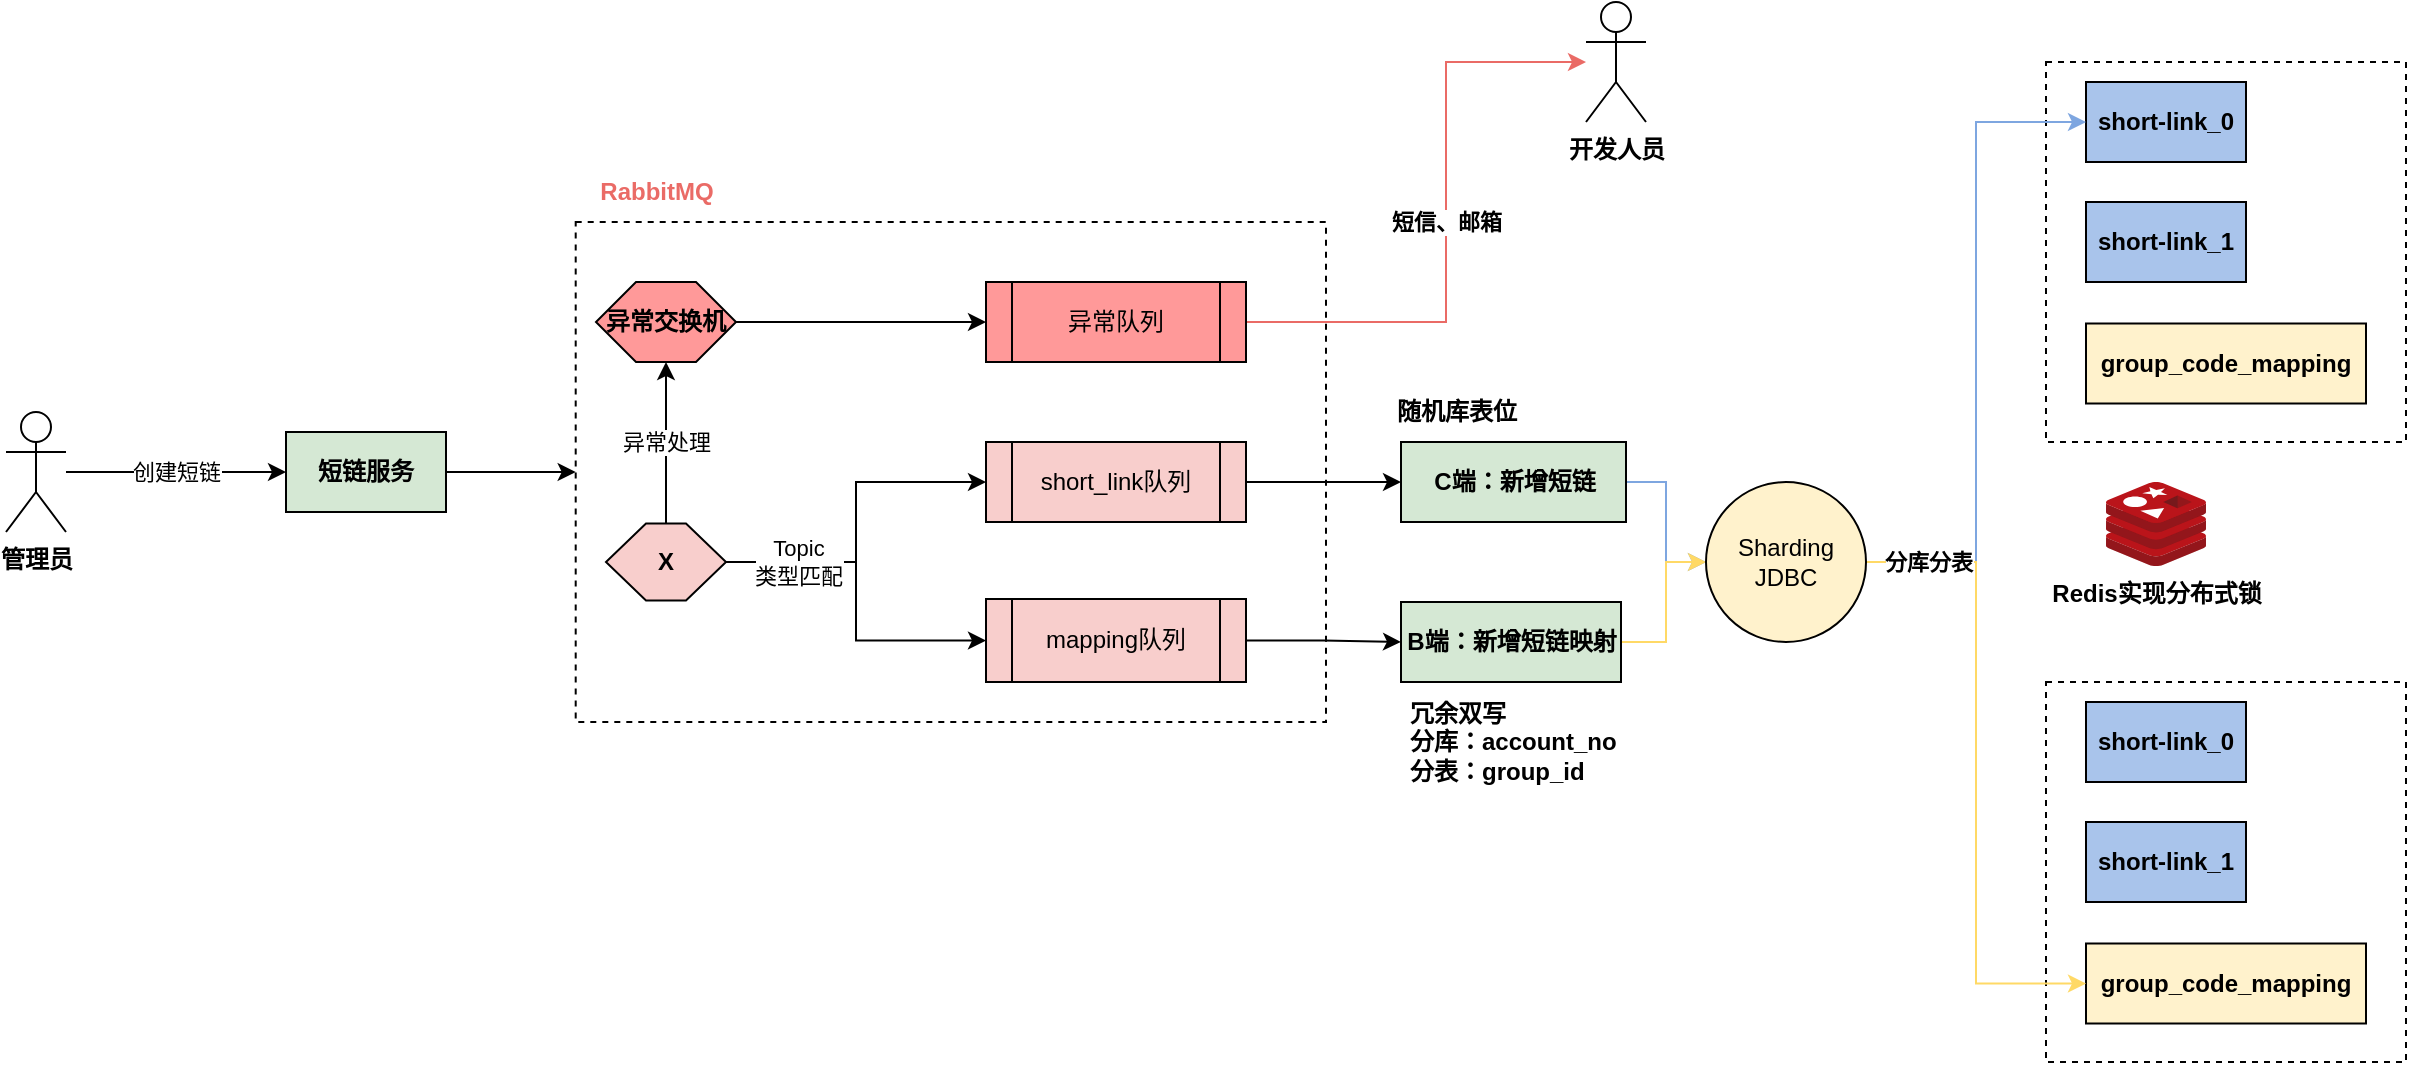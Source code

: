 <mxfile version="26.1.0">
  <diagram name="第 1 页" id="zngaNRGyfOBU_eu8mxkX">
    <mxGraphModel dx="-2766" dy="984" grid="1" gridSize="10" guides="1" tooltips="1" connect="1" arrows="1" fold="1" page="1" pageScale="1" pageWidth="2339" pageHeight="3300" math="0" shadow="0">
      <root>
        <mxCell id="0" />
        <mxCell id="1" parent="0" />
        <mxCell id="SSOsadmcBXxZNNzZLrk8-1" value="" style="rounded=0;whiteSpace=wrap;html=1;fillColor=none;dashed=1;" vertex="1" parent="1">
          <mxGeometry x="5264.85" y="1930" width="375.15" height="250" as="geometry" />
        </mxCell>
        <mxCell id="SSOsadmcBXxZNNzZLrk8-2" value="创建短链" style="edgeStyle=orthogonalEdgeStyle;rounded=0;orthogonalLoop=1;jettySize=auto;html=1;" edge="1" parent="1" source="SSOsadmcBXxZNNzZLrk8-3" target="SSOsadmcBXxZNNzZLrk8-10">
          <mxGeometry relative="1" as="geometry">
            <mxPoint x="5100" y="2119.217" as="targetPoint" />
            <Array as="points" />
          </mxGeometry>
        </mxCell>
        <mxCell id="SSOsadmcBXxZNNzZLrk8-3" value="管理员" style="shape=umlActor;verticalLabelPosition=bottom;verticalAlign=top;html=1;outlineConnect=0;fontStyle=1" vertex="1" parent="1">
          <mxGeometry x="4980" y="2025" width="30" height="60" as="geometry" />
        </mxCell>
        <mxCell id="SSOsadmcBXxZNNzZLrk8-4" style="edgeStyle=orthogonalEdgeStyle;rounded=0;orthogonalLoop=1;jettySize=auto;html=1;entryX=0;entryY=0.5;entryDx=0;entryDy=0;" edge="1" parent="1" source="SSOsadmcBXxZNNzZLrk8-8" target="SSOsadmcBXxZNNzZLrk8-12">
          <mxGeometry relative="1" as="geometry" />
        </mxCell>
        <mxCell id="SSOsadmcBXxZNNzZLrk8-5" style="edgeStyle=orthogonalEdgeStyle;rounded=0;orthogonalLoop=1;jettySize=auto;html=1;" edge="1" parent="1" source="SSOsadmcBXxZNNzZLrk8-8" target="SSOsadmcBXxZNNzZLrk8-14">
          <mxGeometry relative="1" as="geometry" />
        </mxCell>
        <mxCell id="SSOsadmcBXxZNNzZLrk8-6" value="Topic&lt;br&gt;类型匹配" style="edgeLabel;html=1;align=center;verticalAlign=middle;resizable=0;points=[];" vertex="1" connectable="0" parent="SSOsadmcBXxZNNzZLrk8-5">
          <mxGeometry x="-0.582" relative="1" as="geometry">
            <mxPoint as="offset" />
          </mxGeometry>
        </mxCell>
        <mxCell id="SSOsadmcBXxZNNzZLrk8-7" value="异常处理" style="edgeStyle=orthogonalEdgeStyle;rounded=0;orthogonalLoop=1;jettySize=auto;html=1;" edge="1" parent="1" source="SSOsadmcBXxZNNzZLrk8-8" target="SSOsadmcBXxZNNzZLrk8-16">
          <mxGeometry relative="1" as="geometry" />
        </mxCell>
        <mxCell id="SSOsadmcBXxZNNzZLrk8-8" value="X" style="shape=hexagon;perimeter=hexagonPerimeter2;whiteSpace=wrap;html=1;fixedSize=1;fontStyle=1;fillColor=#F8CECC;" vertex="1" parent="1">
          <mxGeometry x="5280" y="2080.75" width="60" height="38.5" as="geometry" />
        </mxCell>
        <mxCell id="SSOsadmcBXxZNNzZLrk8-9" style="edgeStyle=orthogonalEdgeStyle;rounded=0;orthogonalLoop=1;jettySize=auto;html=1;entryX=0;entryY=0.5;entryDx=0;entryDy=0;" edge="1" parent="1" source="SSOsadmcBXxZNNzZLrk8-10" target="SSOsadmcBXxZNNzZLrk8-1">
          <mxGeometry relative="1" as="geometry" />
        </mxCell>
        <mxCell id="SSOsadmcBXxZNNzZLrk8-10" value="短链服务" style="rounded=0;whiteSpace=wrap;html=1;fillColor=#D5E8D4;fontStyle=1" vertex="1" parent="1">
          <mxGeometry x="5120" y="2035" width="80" height="40" as="geometry" />
        </mxCell>
        <mxCell id="SSOsadmcBXxZNNzZLrk8-11" style="edgeStyle=orthogonalEdgeStyle;rounded=0;orthogonalLoop=1;jettySize=auto;html=1;entryX=0;entryY=0.5;entryDx=0;entryDy=0;" edge="1" parent="1" source="SSOsadmcBXxZNNzZLrk8-12" target="SSOsadmcBXxZNNzZLrk8-20">
          <mxGeometry relative="1" as="geometry" />
        </mxCell>
        <mxCell id="SSOsadmcBXxZNNzZLrk8-12" value="short_link队列" style="shape=process;whiteSpace=wrap;html=1;backgroundOutline=1;fillColor=#F8CECC;" vertex="1" parent="1">
          <mxGeometry x="5470" y="2040" width="130" height="40" as="geometry" />
        </mxCell>
        <mxCell id="SSOsadmcBXxZNNzZLrk8-13" style="edgeStyle=orthogonalEdgeStyle;rounded=0;orthogonalLoop=1;jettySize=auto;html=1;entryX=0;entryY=0.5;entryDx=0;entryDy=0;" edge="1" parent="1" source="SSOsadmcBXxZNNzZLrk8-14" target="SSOsadmcBXxZNNzZLrk8-22">
          <mxGeometry relative="1" as="geometry" />
        </mxCell>
        <mxCell id="SSOsadmcBXxZNNzZLrk8-14" value="mapping队列" style="shape=process;whiteSpace=wrap;html=1;backgroundOutline=1;fillColor=#F8CECC;" vertex="1" parent="1">
          <mxGeometry x="5470" y="2118.5" width="130" height="41.5" as="geometry" />
        </mxCell>
        <mxCell id="SSOsadmcBXxZNNzZLrk8-15" style="edgeStyle=orthogonalEdgeStyle;rounded=0;orthogonalLoop=1;jettySize=auto;html=1;entryX=0;entryY=0.5;entryDx=0;entryDy=0;" edge="1" parent="1" source="SSOsadmcBXxZNNzZLrk8-16" target="SSOsadmcBXxZNNzZLrk8-17">
          <mxGeometry relative="1" as="geometry" />
        </mxCell>
        <mxCell id="SSOsadmcBXxZNNzZLrk8-16" value="异常交换机" style="shape=hexagon;perimeter=hexagonPerimeter2;whiteSpace=wrap;html=1;fixedSize=1;fontStyle=1;fillColor=#FF9999;" vertex="1" parent="1">
          <mxGeometry x="5275" y="1960" width="70" height="40" as="geometry" />
        </mxCell>
        <mxCell id="SSOsadmcBXxZNNzZLrk8-51" value="短信、邮箱" style="edgeStyle=orthogonalEdgeStyle;rounded=0;orthogonalLoop=1;jettySize=auto;html=1;strokeColor=#EA6B66;fontStyle=1" edge="1" parent="1" source="SSOsadmcBXxZNNzZLrk8-17" target="SSOsadmcBXxZNNzZLrk8-49">
          <mxGeometry relative="1" as="geometry">
            <Array as="points">
              <mxPoint x="5700" y="1980" />
              <mxPoint x="5700" y="1850" />
            </Array>
          </mxGeometry>
        </mxCell>
        <mxCell id="SSOsadmcBXxZNNzZLrk8-17" value="异常队列" style="shape=process;whiteSpace=wrap;html=1;backgroundOutline=1;fillColor=#FF9999;" vertex="1" parent="1">
          <mxGeometry x="5470" y="1960" width="130" height="40" as="geometry" />
        </mxCell>
        <mxCell id="SSOsadmcBXxZNNzZLrk8-18" value="&lt;font style=&quot;&quot;&gt;RabbitMQ&lt;/font&gt;" style="text;html=1;align=center;verticalAlign=middle;resizable=0;points=[];autosize=1;strokeColor=none;fillColor=none;fontStyle=1;fontColor=#EA6B66;" vertex="1" parent="1">
          <mxGeometry x="5264.85" y="1900" width="80" height="30" as="geometry" />
        </mxCell>
        <mxCell id="SSOsadmcBXxZNNzZLrk8-44" style="edgeStyle=orthogonalEdgeStyle;rounded=0;orthogonalLoop=1;jettySize=auto;html=1;strokeColor=#7EA6E0;fontStyle=1" edge="1" parent="1" source="SSOsadmcBXxZNNzZLrk8-20" target="SSOsadmcBXxZNNzZLrk8-43">
          <mxGeometry relative="1" as="geometry">
            <Array as="points">
              <mxPoint x="5810" y="2060" />
              <mxPoint x="5810" y="2100" />
            </Array>
          </mxGeometry>
        </mxCell>
        <mxCell id="SSOsadmcBXxZNNzZLrk8-20" value="C端：新增短链" style="rounded=0;whiteSpace=wrap;html=1;fillColor=#D5E8D4;fontStyle=1" vertex="1" parent="1">
          <mxGeometry x="5677.5" y="2040" width="112.5" height="40" as="geometry" />
        </mxCell>
        <mxCell id="SSOsadmcBXxZNNzZLrk8-45" style="edgeStyle=orthogonalEdgeStyle;rounded=0;orthogonalLoop=1;jettySize=auto;html=1;strokeColor=#FFD966;" edge="1" parent="1" source="SSOsadmcBXxZNNzZLrk8-22" target="SSOsadmcBXxZNNzZLrk8-43">
          <mxGeometry relative="1" as="geometry">
            <Array as="points">
              <mxPoint x="5810" y="2140" />
              <mxPoint x="5810" y="2100" />
            </Array>
          </mxGeometry>
        </mxCell>
        <mxCell id="SSOsadmcBXxZNNzZLrk8-22" value="B端：新增短链映射" style="rounded=0;whiteSpace=wrap;html=1;fillColor=#D5E8D4;fontStyle=1" vertex="1" parent="1">
          <mxGeometry x="5677.5" y="2120" width="110" height="40" as="geometry" />
        </mxCell>
        <mxCell id="SSOsadmcBXxZNNzZLrk8-23" value="冗余双写&lt;br&gt;分库：account_no&lt;br&gt;分表：group_id" style="text;html=1;align=left;verticalAlign=middle;resizable=0;points=[];autosize=1;strokeColor=none;fillColor=none;fontStyle=1" vertex="1" parent="1">
          <mxGeometry x="5680" y="2160" width="120" height="60" as="geometry" />
        </mxCell>
        <mxCell id="SSOsadmcBXxZNNzZLrk8-24" value="随机库表位" style="text;html=1;align=center;verticalAlign=middle;resizable=0;points=[];autosize=1;strokeColor=none;fillColor=none;fontStyle=1" vertex="1" parent="1">
          <mxGeometry x="5665" y="2010" width="80" height="30" as="geometry" />
        </mxCell>
        <mxCell id="SSOsadmcBXxZNNzZLrk8-37" value="" style="group" vertex="1" connectable="0" parent="1">
          <mxGeometry x="6000" y="1850" width="180" height="190" as="geometry" />
        </mxCell>
        <mxCell id="SSOsadmcBXxZNNzZLrk8-29" value="" style="rounded=0;whiteSpace=wrap;html=1;dashed=1;fillColor=none;" vertex="1" parent="SSOsadmcBXxZNNzZLrk8-37">
          <mxGeometry width="180" height="190" as="geometry" />
        </mxCell>
        <mxCell id="SSOsadmcBXxZNNzZLrk8-30" value="short-link_0" style="rounded=0;whiteSpace=wrap;html=1;fillColor=#A9C4EB;fontStyle=1" vertex="1" parent="SSOsadmcBXxZNNzZLrk8-37">
          <mxGeometry x="20" y="10" width="80" height="40" as="geometry" />
        </mxCell>
        <mxCell id="SSOsadmcBXxZNNzZLrk8-31" value="short-link_1" style="rounded=0;whiteSpace=wrap;html=1;fillColor=#A9C4EB;fontStyle=1" vertex="1" parent="SSOsadmcBXxZNNzZLrk8-37">
          <mxGeometry x="20" y="70" width="80" height="40" as="geometry" />
        </mxCell>
        <mxCell id="SSOsadmcBXxZNNzZLrk8-32" value="group_code_mapping" style="rounded=0;whiteSpace=wrap;html=1;fillColor=#FFF2CC;fontStyle=1" vertex="1" parent="SSOsadmcBXxZNNzZLrk8-37">
          <mxGeometry x="20" y="130.75" width="140" height="40" as="geometry" />
        </mxCell>
        <mxCell id="SSOsadmcBXxZNNzZLrk8-38" value="" style="group" vertex="1" connectable="0" parent="1">
          <mxGeometry x="6000" y="2160" width="180" height="190" as="geometry" />
        </mxCell>
        <mxCell id="SSOsadmcBXxZNNzZLrk8-33" value="" style="rounded=0;whiteSpace=wrap;html=1;dashed=1;fillColor=none;" vertex="1" parent="SSOsadmcBXxZNNzZLrk8-38">
          <mxGeometry width="180" height="190" as="geometry" />
        </mxCell>
        <mxCell id="SSOsadmcBXxZNNzZLrk8-34" value="short-link_0" style="rounded=0;whiteSpace=wrap;html=1;fillColor=#A9C4EB;fontStyle=1" vertex="1" parent="SSOsadmcBXxZNNzZLrk8-38">
          <mxGeometry x="20" y="10" width="80" height="40" as="geometry" />
        </mxCell>
        <mxCell id="SSOsadmcBXxZNNzZLrk8-35" value="short-link_1" style="rounded=0;whiteSpace=wrap;html=1;fillColor=#A9C4EB;fontStyle=1" vertex="1" parent="SSOsadmcBXxZNNzZLrk8-38">
          <mxGeometry x="20" y="70" width="80" height="40" as="geometry" />
        </mxCell>
        <mxCell id="SSOsadmcBXxZNNzZLrk8-36" value="group_code_mapping" style="rounded=0;whiteSpace=wrap;html=1;fillColor=#FFF2CC;fontStyle=1" vertex="1" parent="SSOsadmcBXxZNNzZLrk8-38">
          <mxGeometry x="20" y="130.75" width="140" height="40" as="geometry" />
        </mxCell>
        <mxCell id="SSOsadmcBXxZNNzZLrk8-46" style="edgeStyle=orthogonalEdgeStyle;rounded=0;orthogonalLoop=1;jettySize=auto;html=1;entryX=0;entryY=0.5;entryDx=0;entryDy=0;strokeColor=#7EA6E0;" edge="1" parent="1" source="SSOsadmcBXxZNNzZLrk8-43" target="SSOsadmcBXxZNNzZLrk8-30">
          <mxGeometry relative="1" as="geometry" />
        </mxCell>
        <mxCell id="SSOsadmcBXxZNNzZLrk8-47" style="edgeStyle=orthogonalEdgeStyle;rounded=0;orthogonalLoop=1;jettySize=auto;html=1;entryX=0;entryY=0.5;entryDx=0;entryDy=0;strokeColor=#FFD966;" edge="1" parent="1" source="SSOsadmcBXxZNNzZLrk8-43" target="SSOsadmcBXxZNNzZLrk8-36">
          <mxGeometry relative="1" as="geometry" />
        </mxCell>
        <mxCell id="SSOsadmcBXxZNNzZLrk8-48" value="分库分表" style="edgeLabel;html=1;align=center;verticalAlign=middle;resizable=0;points=[];fontStyle=1" vertex="1" connectable="0" parent="SSOsadmcBXxZNNzZLrk8-47">
          <mxGeometry x="-0.845" relative="1" as="geometry">
            <mxPoint x="6" as="offset" />
          </mxGeometry>
        </mxCell>
        <mxCell id="SSOsadmcBXxZNNzZLrk8-43" value="Sharding JDBC" style="ellipse;whiteSpace=wrap;html=1;aspect=fixed;fillColor=#FFF2CC;" vertex="1" parent="1">
          <mxGeometry x="5830" y="2060" width="80" height="80" as="geometry" />
        </mxCell>
        <mxCell id="SSOsadmcBXxZNNzZLrk8-49" value="开发人员" style="shape=umlActor;verticalLabelPosition=bottom;verticalAlign=top;html=1;outlineConnect=0;fontStyle=1" vertex="1" parent="1">
          <mxGeometry x="5770" y="1820" width="30" height="60" as="geometry" />
        </mxCell>
        <mxCell id="SSOsadmcBXxZNNzZLrk8-53" value="Redis实现分布式锁" style="image;sketch=0;aspect=fixed;html=1;points=[];align=center;fontSize=12;image=img/lib/mscae/Cache_Redis_Product.svg;fontStyle=1" vertex="1" parent="1">
          <mxGeometry x="6030" y="2060" width="50" height="42" as="geometry" />
        </mxCell>
      </root>
    </mxGraphModel>
  </diagram>
</mxfile>
